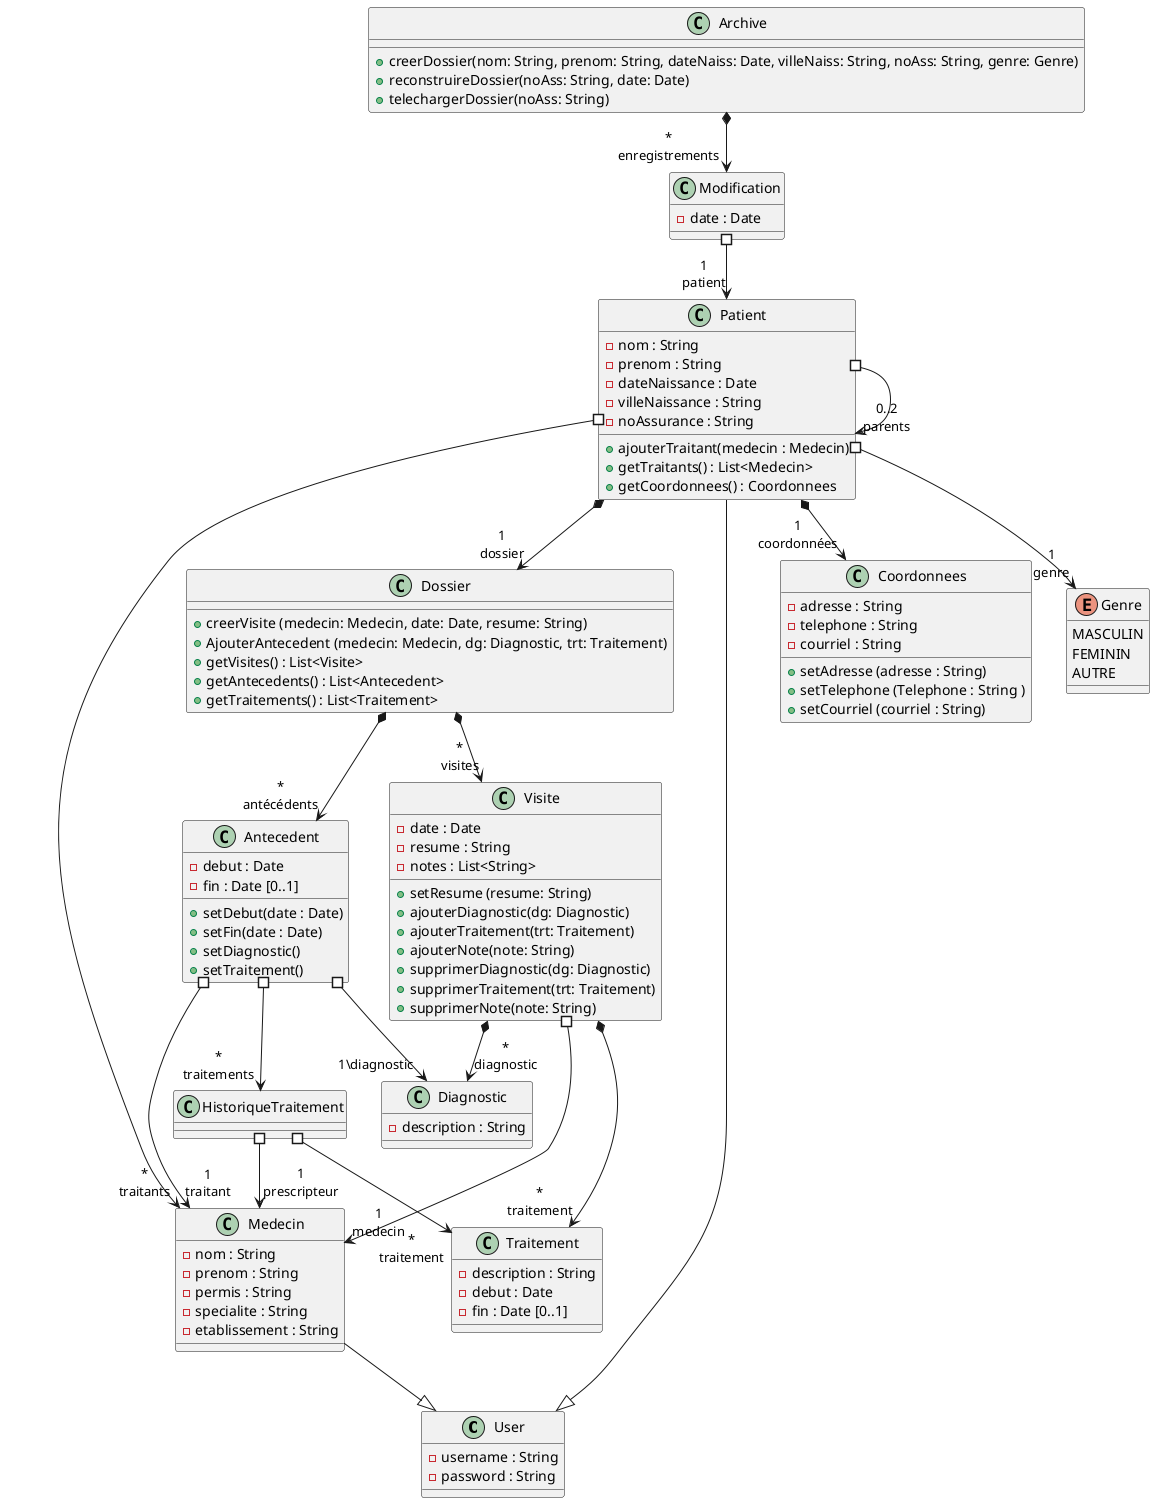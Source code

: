 @startuml



class User {
    - username : String
    - password : String
}

class Patient {
    - nom : String 
    - prenom : String
    - dateNaissance : Date 
    - villeNaissance : String
    - noAssurance : String
    + ajouterTraitant(medecin : Medecin)
    + getTraitants() : List<Medecin>
    + getCoordonnees() : Coordonnees
}

class Coordonnees {
    - adresse : String
    - telephone : String
    - courriel : String
    + setAdresse (adresse : String)
    + setTelephone (Telephone : String )
    + setCourriel (courriel : String)
}

enum Genre {
    MASCULIN
    FEMININ
    AUTRE
}

class Dossier {
    + creerVisite (medecin: Medecin, date: Date, resume: String)
    + AjouterAntecedent (medecin: Medecin, dg: Diagnostic, trt: Traitement)
    + getVisites() : List<Visite>
    + getAntecedents() : List<Antecedent>
    + getTraitements() : List<Traitement>
}

class Visite {
    - date : Date
    - resume : String
    - notes : List<String>
    + setResume (resume: String)
    + ajouterDiagnostic(dg: Diagnostic)
    + ajouterTraitement(trt: Traitement)
    + ajouterNote(note: String)
    + supprimerDiagnostic(dg: Diagnostic)
    + supprimerTraitement(trt: Traitement)
    + supprimerNote(note: String)
}


class Antecedent {
    - debut : Date
    - fin : Date [0..1]
    + setDebut(date : Date)
    + setFin(date : Date)
    + setDiagnostic()
    + setTraitement()
}

class HistoriqueTraitement {

}

class Diagnostic {
    - description : String
}

class Traitement {
    - description : String
    - debut : Date
    - fin : Date [0..1]
}

class Medecin {
    - nom : String 
    - prenom : String
    - permis : String
    - specialite : String
    - etablissement : String
}

class Modification {
    - date : Date
}

class Archive {
    + creerDossier(nom: String, prenom: String, dateNaiss: Date, villeNaiss: String, noAss: String, genre: Genre)
    + reconstruireDossier(noAss: String, date: Date)
    + telechargerDossier(noAss: String)
}

Medecin --|> User

Patient --|> User
Patient *--> "1\ndossier" Dossier
Patient *--> "1\ncoordonnées" Coordonnees
Patient #--> "0..2\nparents" Patient
Patient #--> "1\ngenre" Genre
Patient #-> "*\ntraitants" Medecin

Dossier *--> "*\nvisites" Visite
Dossier *--> "*\nantécédents" Antecedent

Visite *--> "*\ndiagnostic" Diagnostic
Visite *--> "*\ntraitement" Traitement
Visite #--> "1\nmedecin" Medecin

Antecedent #--> "1\ntraitant" Medecin
Antecedent #--> "1\diagnostic" Diagnostic
Antecedent #--> "*\ntraitements" HistoriqueTraitement
HistoriqueTraitement #--> "*\ntraitement" Traitement
HistoriqueTraitement #--> "1\nprescripteur" Medecin

Modification #-->"1\npatient" Patient
Archive *-->"*\nenregistrements" Modification

@enduml